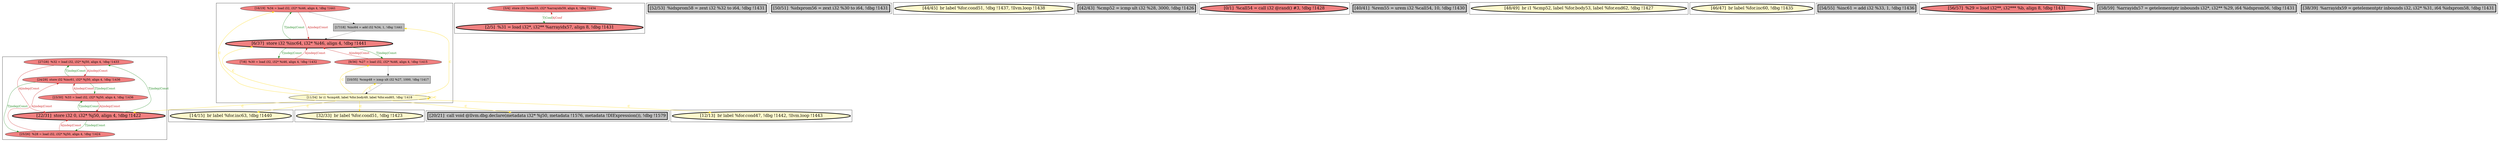 
digraph G {



node4085->node4088 [style=solid,color=firebrick3,label="A|indep|Const",penwidth=1.0,fontcolor=firebrick3 ]
node4062->node4063 [style=dotted,color=forestgreen,label="T|Conf",penwidth=1.0,fontcolor=forestgreen ]
node4063->node4062 [style=dotted,color=firebrick3,label="A|Conf",penwidth=1.0,fontcolor=firebrick3 ]
node4087->node4085 [style=solid,color=forestgreen,label="T|indep|Const",penwidth=1.0,fontcolor=forestgreen ]
node4082->node4084 [style=solid,color=black,label="",penwidth=0.5,fontcolor=black ]
node4088->node4086 [style=solid,color=forestgreen,label="T|indep|Const",penwidth=1.0,fontcolor=forestgreen ]
node4086->node4088 [style=solid,color=firebrick3,label="A|indep|Const",penwidth=1.0,fontcolor=firebrick3 ]
node4089->node4088 [style=solid,color=firebrick3,label="A|indep|Const",penwidth=1.0,fontcolor=firebrick3 ]
node4079->node4081 [style=solid,color=firebrick3,label="A|indep|Const",penwidth=1.0,fontcolor=firebrick3 ]
node4081->node4079 [style=solid,color=forestgreen,label="T|indep|Const",penwidth=1.0,fontcolor=forestgreen ]
node4080->node4079 [style=solid,color=gold,label="C",penwidth=1.0,fontcolor=gold ]
node4081->node4082 [style=solid,color=forestgreen,label="T|indep|Const",penwidth=1.0,fontcolor=forestgreen ]
node4083->node4080 [style=solid,color=black,label="",penwidth=0.5,fontcolor=black ]
node4082->node4081 [style=solid,color=firebrick3,label="A|indep|Const",penwidth=1.0,fontcolor=firebrick3 ]
node4084->node4081 [style=solid,color=black,label="",penwidth=0.5,fontcolor=black ]
node4087->node4089 [style=solid,color=forestgreen,label="T|indep|Const",penwidth=1.0,fontcolor=forestgreen ]
node4080->node4090 [style=solid,color=gold,label="C",penwidth=1.0,fontcolor=gold ]
node4080->node4071 [style=solid,color=gold,label="C",penwidth=1.0,fontcolor=gold ]
node4080->node4081 [style=solid,color=gold,label="C",penwidth=1.0,fontcolor=gold ]
node4080->node4087 [style=solid,color=gold,label="C",penwidth=1.0,fontcolor=gold ]
node4080->node4076 [style=solid,color=gold,label="C",penwidth=1.0,fontcolor=gold ]
node4080->node4064 [style=solid,color=gold,label="C",penwidth=1.0,fontcolor=gold ]
node4087->node4086 [style=solid,color=forestgreen,label="T|indep|Const",penwidth=1.0,fontcolor=forestgreen ]
node4079->node4083 [style=solid,color=black,label="",penwidth=0.5,fontcolor=black ]
node4080->node4082 [style=solid,color=gold,label="C",penwidth=1.0,fontcolor=gold ]
node4086->node4087 [style=solid,color=firebrick3,label="A|indep|Const",penwidth=1.0,fontcolor=firebrick3 ]
node4080->node4080 [style=solid,color=gold,label="C",penwidth=1.0,fontcolor=gold ]
node4089->node4087 [style=solid,color=firebrick3,label="A|indep|Const",penwidth=1.0,fontcolor=firebrick3 ]
node4085->node4087 [style=solid,color=firebrick3,label="A|indep|Const",penwidth=1.0,fontcolor=firebrick3 ]
node4080->node4084 [style=solid,color=gold,label="C",penwidth=1.0,fontcolor=gold ]
node4088->node4089 [style=solid,color=forestgreen,label="T|indep|Const",penwidth=1.0,fontcolor=forestgreen ]
node4081->node4078 [style=solid,color=forestgreen,label="T|indep|Const",penwidth=1.0,fontcolor=forestgreen ]
node4078->node4081 [style=solid,color=firebrick3,label="A|indep|Const",penwidth=1.0,fontcolor=firebrick3 ]
node4088->node4085 [style=solid,color=forestgreen,label="T|indep|Const",penwidth=1.0,fontcolor=forestgreen ]
node4080->node4083 [style=solid,color=gold,label="C",penwidth=1.0,fontcolor=gold ]


subgraph cluster18 {


node4090 [penwidth=3.0,fontsize=20,fillcolor=lemonchiffon,label="[14/15]  br label %for.inc63, !dbg !1440",shape=ellipse,style=filled ]



}

subgraph cluster16 {


node4084 [fillcolor=grey,label="[17/18]  %inc64 = add i32 %34, 1, !dbg !1441",shape=rectangle,style=filled ]
node4083 [fillcolor=grey,label="[10/35]  %cmp48 = icmp ult i32 %27, 1000, !dbg !1417",shape=rectangle,style=filled ]
node4080 [fillcolor=lemonchiffon,label="[11/34]  br i1 %cmp48, label %for.body49, label %for.end65, !dbg !1418",shape=ellipse,style=filled ]
node4081 [penwidth=3.0,fontsize=20,fillcolor=lightcoral,label="[6/37]  store i32 %inc64, i32* %i46, align 4, !dbg !1441",shape=ellipse,style=filled ]
node4079 [fillcolor=lightcoral,label="[9/36]  %27 = load i32, i32* %i46, align 4, !dbg !1415",shape=ellipse,style=filled ]
node4078 [fillcolor=lightcoral,label="[7/8]  %30 = load i32, i32* %i46, align 4, !dbg !1432",shape=ellipse,style=filled ]
node4082 [fillcolor=lightcoral,label="[16/19]  %34 = load i32, i32* %i46, align 4, !dbg !1441",shape=ellipse,style=filled ]



}

subgraph cluster17 {


node4089 [fillcolor=lightcoral,label="[23/30]  %33 = load i32, i32* %j50, align 4, !dbg !1436",shape=ellipse,style=filled ]
node4088 [fillcolor=lightcoral,label="[24/29]  store i32 %inc61, i32* %j50, align 4, !dbg !1436",shape=ellipse,style=filled ]
node4087 [penwidth=3.0,fontsize=20,fillcolor=lightcoral,label="[22/31]  store i32 0, i32* %j50, align 4, !dbg !1422",shape=ellipse,style=filled ]
node4085 [fillcolor=lightcoral,label="[27/28]  %32 = load i32, i32* %j50, align 4, !dbg !1433",shape=ellipse,style=filled ]
node4086 [fillcolor=lightcoral,label="[25/26]  %28 = load i32, i32* %j50, align 4, !dbg !1424",shape=ellipse,style=filled ]



}

subgraph cluster4 {


node4066 [penwidth=3.0,fontsize=20,fillcolor=grey,label="[52/53]  %idxprom58 = zext i32 %32 to i64, !dbg !1431",shape=rectangle,style=filled ]



}

subgraph cluster3 {


node4065 [penwidth=3.0,fontsize=20,fillcolor=grey,label="[50/51]  %idxprom56 = zext i32 %30 to i64, !dbg !1431",shape=rectangle,style=filled ]



}

subgraph cluster2 {


node4064 [penwidth=3.0,fontsize=20,fillcolor=lemonchiffon,label="[12/13]  br label %for.cond47, !dbg !1442, !llvm.loop !1443",shape=ellipse,style=filled ]



}

subgraph cluster1 {


node4063 [penwidth=3.0,fontsize=20,fillcolor=lightcoral,label="[2/5]  %31 = load i32*, i32** %arrayidx57, align 8, !dbg !1431",shape=ellipse,style=filled ]
node4062 [fillcolor=lightcoral,label="[3/4]  store i32 %rem55, i32* %arrayidx59, align 4, !dbg !1434",shape=ellipse,style=filled ]



}

subgraph cluster12 {


node4074 [penwidth=3.0,fontsize=20,fillcolor=lemonchiffon,label="[44/45]  br label %for.cond51, !dbg !1437, !llvm.loop !1438",shape=ellipse,style=filled ]



}

subgraph cluster5 {


node4067 [penwidth=3.0,fontsize=20,fillcolor=grey,label="[42/43]  %cmp52 = icmp ult i32 %28, 3000, !dbg !1426",shape=rectangle,style=filled ]



}

subgraph cluster0 {


node4061 [penwidth=3.0,fontsize=20,fillcolor=lightcoral,label="[0/1]  %call54 = call i32 @rand() #3, !dbg !1428",shape=ellipse,style=filled ]



}

subgraph cluster6 {


node4068 [penwidth=3.0,fontsize=20,fillcolor=grey,label="[40/41]  %rem55 = urem i32 %call54, 10, !dbg !1430",shape=rectangle,style=filled ]



}

subgraph cluster14 {


node4076 [penwidth=3.0,fontsize=20,fillcolor=grey,label="[20/21]  call void @llvm.dbg.declare(metadata i32* %j50, metadata !1576, metadata !DIExpression()), !dbg !1579",shape=rectangle,style=filled ]



}

subgraph cluster7 {


node4069 [penwidth=3.0,fontsize=20,fillcolor=lemonchiffon,label="[48/49]  br i1 %cmp52, label %for.body53, label %for.end62, !dbg !1427",shape=ellipse,style=filled ]



}

subgraph cluster8 {


node4070 [penwidth=3.0,fontsize=20,fillcolor=lemonchiffon,label="[46/47]  br label %for.inc60, !dbg !1435",shape=ellipse,style=filled ]



}

subgraph cluster9 {


node4071 [penwidth=3.0,fontsize=20,fillcolor=lemonchiffon,label="[32/33]  br label %for.cond51, !dbg !1423",shape=ellipse,style=filled ]



}

subgraph cluster10 {


node4072 [penwidth=3.0,fontsize=20,fillcolor=grey,label="[54/55]  %inc61 = add i32 %33, 1, !dbg !1436",shape=rectangle,style=filled ]



}

subgraph cluster11 {


node4073 [penwidth=3.0,fontsize=20,fillcolor=lightcoral,label="[56/57]  %29 = load i32**, i32*** %b, align 8, !dbg !1431",shape=ellipse,style=filled ]



}

subgraph cluster13 {


node4075 [penwidth=3.0,fontsize=20,fillcolor=grey,label="[58/59]  %arrayidx57 = getelementptr inbounds i32*, i32** %29, i64 %idxprom56, !dbg !1431",shape=rectangle,style=filled ]



}

subgraph cluster15 {


node4077 [penwidth=3.0,fontsize=20,fillcolor=grey,label="[38/39]  %arrayidx59 = getelementptr inbounds i32, i32* %31, i64 %idxprom58, !dbg !1431",shape=rectangle,style=filled ]



}

}
